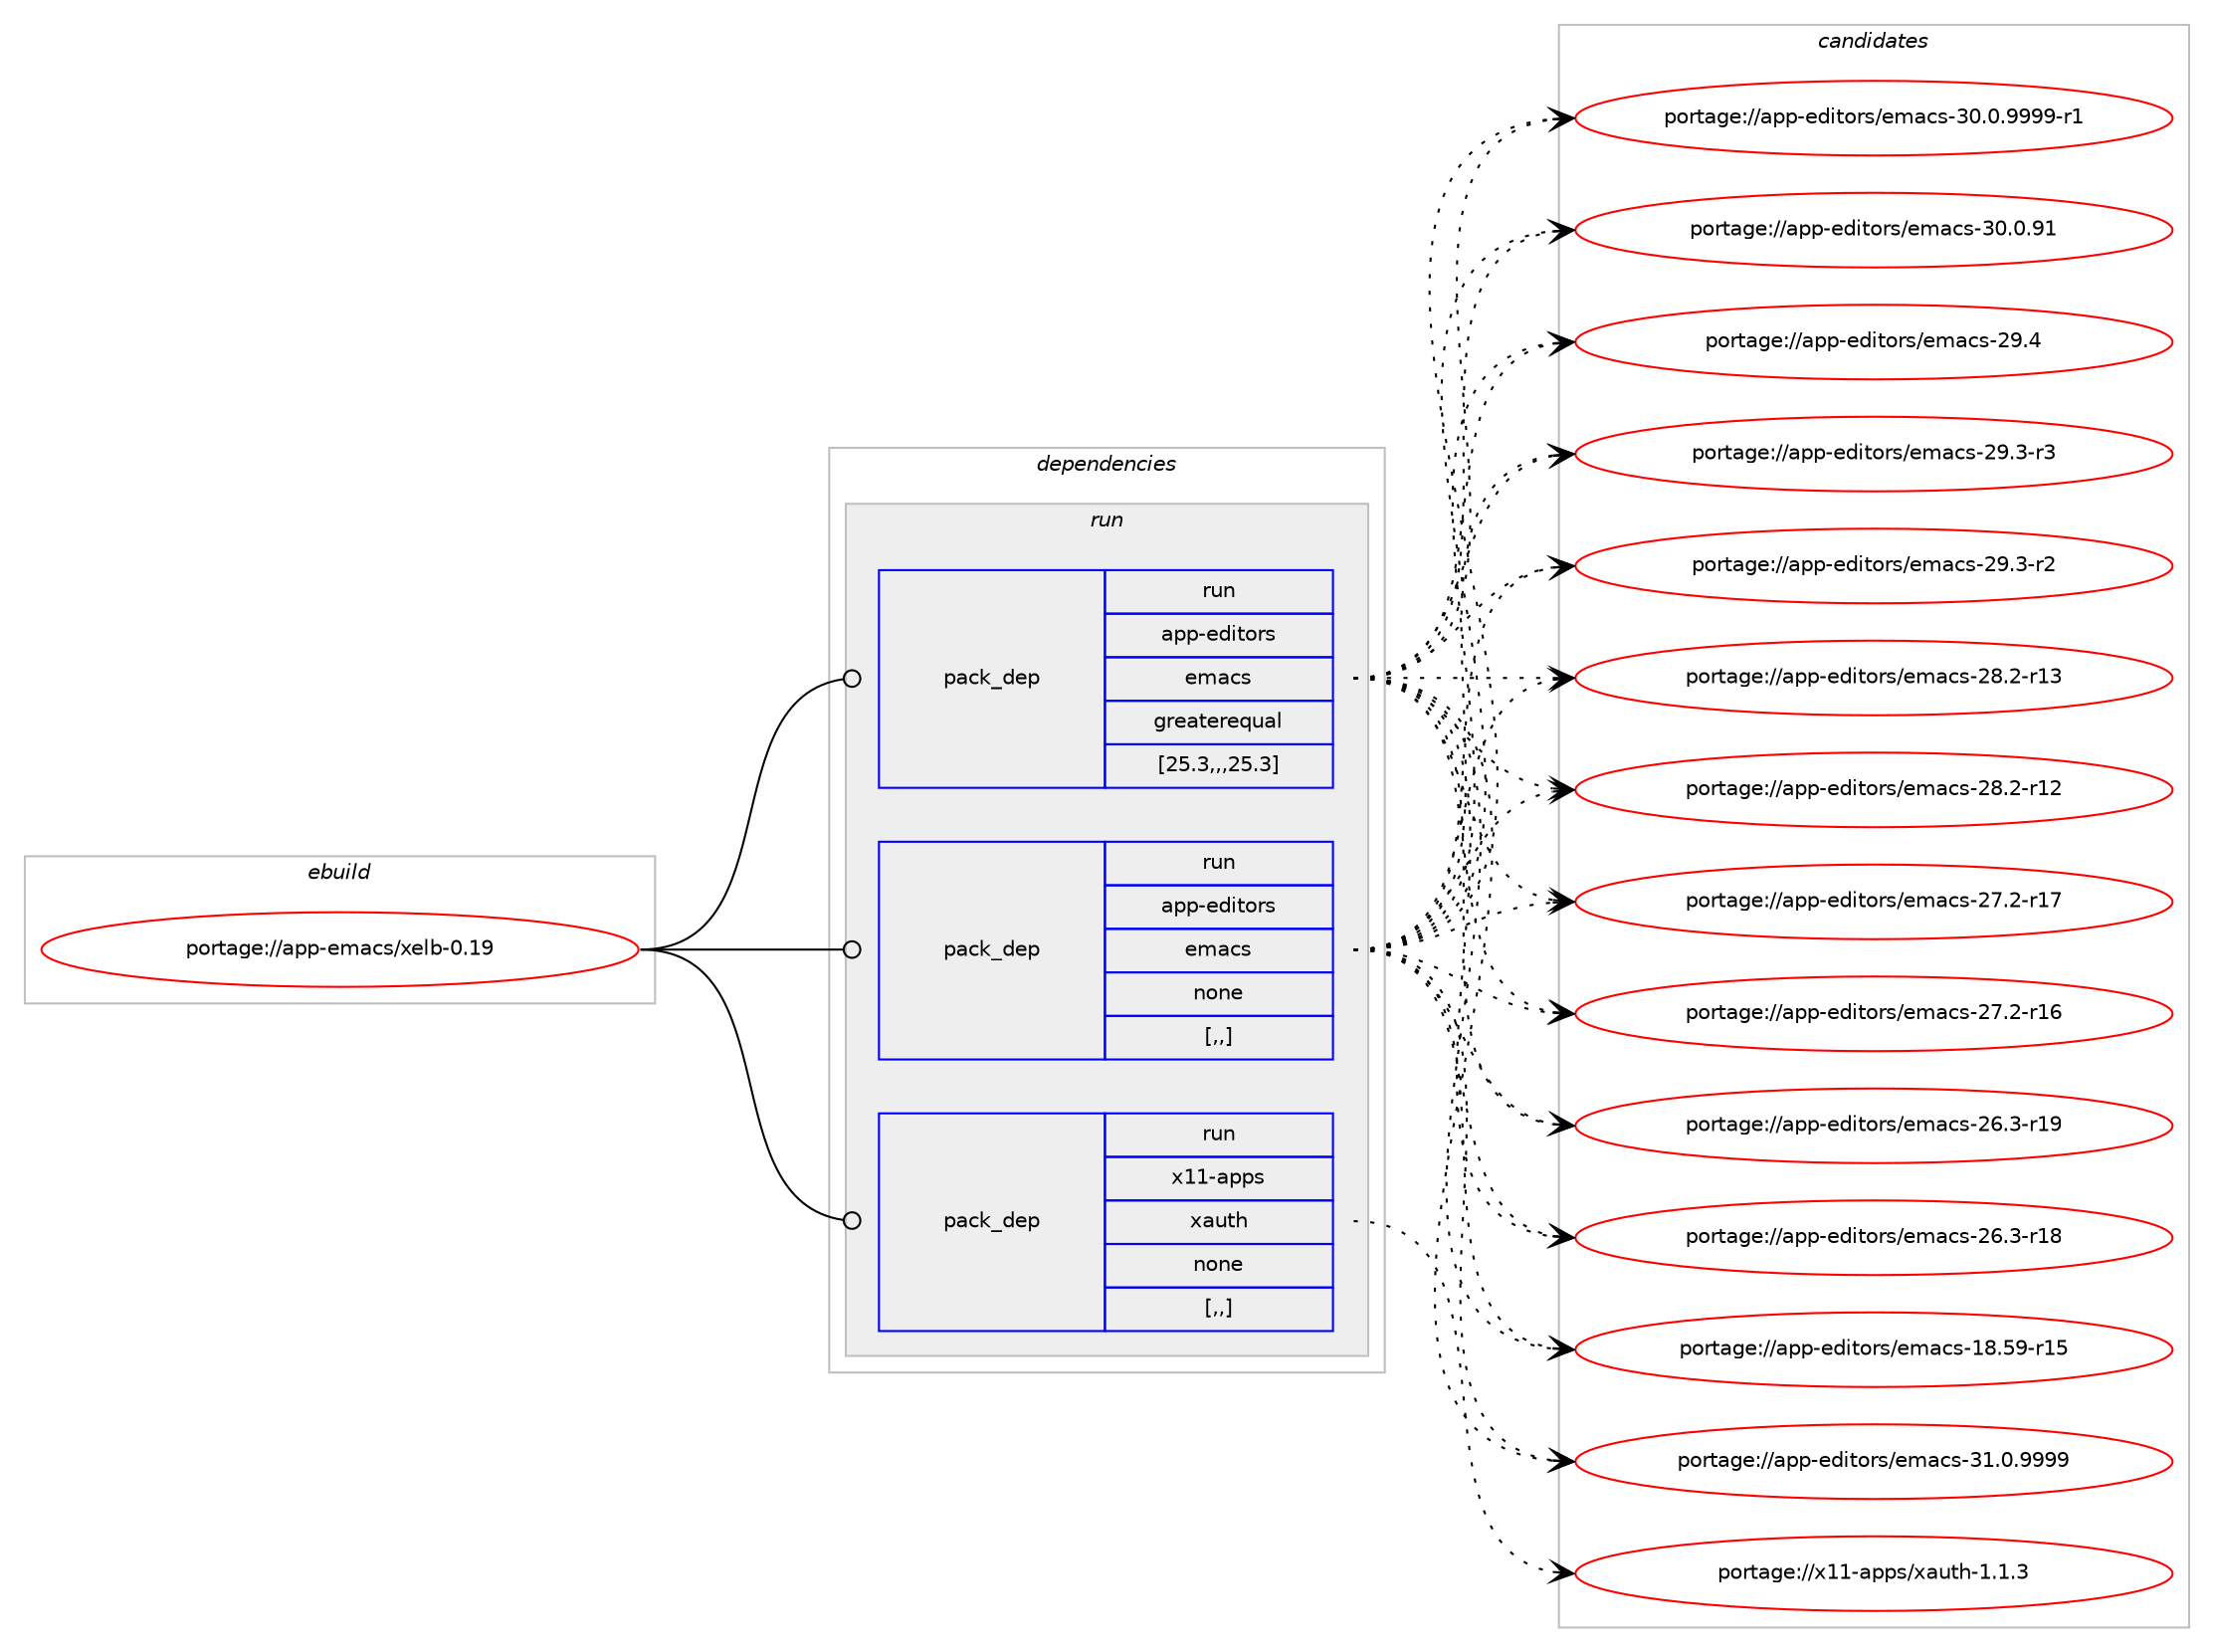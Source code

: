 digraph prolog {

# *************
# Graph options
# *************

newrank=true;
concentrate=true;
compound=true;
graph [rankdir=LR,fontname=Helvetica,fontsize=10,ranksep=1.5];#, ranksep=2.5, nodesep=0.2];
edge  [arrowhead=vee];
node  [fontname=Helvetica,fontsize=10];

# **********
# The ebuild
# **********

subgraph cluster_leftcol {
color=gray;
label=<<i>ebuild</i>>;
id [label="portage://app-emacs/xelb-0.19", color=red, width=4, href="../app-emacs/xelb-0.19.svg"];
}

# ****************
# The dependencies
# ****************

subgraph cluster_midcol {
color=gray;
label=<<i>dependencies</i>>;
subgraph cluster_compile {
fillcolor="#eeeeee";
style=filled;
label=<<i>compile</i>>;
}
subgraph cluster_compileandrun {
fillcolor="#eeeeee";
style=filled;
label=<<i>compile and run</i>>;
}
subgraph cluster_run {
fillcolor="#eeeeee";
style=filled;
label=<<i>run</i>>;
subgraph pack377422 {
dependency517309 [label=<<TABLE BORDER="0" CELLBORDER="1" CELLSPACING="0" CELLPADDING="4" WIDTH="220"><TR><TD ROWSPAN="6" CELLPADDING="30">pack_dep</TD></TR><TR><TD WIDTH="110">run</TD></TR><TR><TD>app-editors</TD></TR><TR><TD>emacs</TD></TR><TR><TD>greaterequal</TD></TR><TR><TD>[25.3,,,25.3]</TD></TR></TABLE>>, shape=none, color=blue];
}
id:e -> dependency517309:w [weight=20,style="solid",arrowhead="odot"];
subgraph pack377423 {
dependency517310 [label=<<TABLE BORDER="0" CELLBORDER="1" CELLSPACING="0" CELLPADDING="4" WIDTH="220"><TR><TD ROWSPAN="6" CELLPADDING="30">pack_dep</TD></TR><TR><TD WIDTH="110">run</TD></TR><TR><TD>app-editors</TD></TR><TR><TD>emacs</TD></TR><TR><TD>none</TD></TR><TR><TD>[,,]</TD></TR></TABLE>>, shape=none, color=blue];
}
id:e -> dependency517310:w [weight=20,style="solid",arrowhead="odot"];
subgraph pack377424 {
dependency517311 [label=<<TABLE BORDER="0" CELLBORDER="1" CELLSPACING="0" CELLPADDING="4" WIDTH="220"><TR><TD ROWSPAN="6" CELLPADDING="30">pack_dep</TD></TR><TR><TD WIDTH="110">run</TD></TR><TR><TD>x11-apps</TD></TR><TR><TD>xauth</TD></TR><TR><TD>none</TD></TR><TR><TD>[,,]</TD></TR></TABLE>>, shape=none, color=blue];
}
id:e -> dependency517311:w [weight=20,style="solid",arrowhead="odot"];
}
}

# **************
# The candidates
# **************

subgraph cluster_choices {
rank=same;
color=gray;
label=<<i>candidates</i>>;

subgraph choice377422 {
color=black;
nodesep=1;
choice971121124510110010511611111411547101109979911545514946484657575757 [label="portage://app-editors/emacs-31.0.9999", color=red, width=4,href="../app-editors/emacs-31.0.9999.svg"];
choice9711211245101100105116111114115471011099799115455148464846575757574511449 [label="portage://app-editors/emacs-30.0.9999-r1", color=red, width=4,href="../app-editors/emacs-30.0.9999-r1.svg"];
choice97112112451011001051161111141154710110997991154551484648465749 [label="portage://app-editors/emacs-30.0.91", color=red, width=4,href="../app-editors/emacs-30.0.91.svg"];
choice97112112451011001051161111141154710110997991154550574652 [label="portage://app-editors/emacs-29.4", color=red, width=4,href="../app-editors/emacs-29.4.svg"];
choice971121124510110010511611111411547101109979911545505746514511451 [label="portage://app-editors/emacs-29.3-r3", color=red, width=4,href="../app-editors/emacs-29.3-r3.svg"];
choice971121124510110010511611111411547101109979911545505746514511450 [label="portage://app-editors/emacs-29.3-r2", color=red, width=4,href="../app-editors/emacs-29.3-r2.svg"];
choice97112112451011001051161111141154710110997991154550564650451144951 [label="portage://app-editors/emacs-28.2-r13", color=red, width=4,href="../app-editors/emacs-28.2-r13.svg"];
choice97112112451011001051161111141154710110997991154550564650451144950 [label="portage://app-editors/emacs-28.2-r12", color=red, width=4,href="../app-editors/emacs-28.2-r12.svg"];
choice97112112451011001051161111141154710110997991154550554650451144955 [label="portage://app-editors/emacs-27.2-r17", color=red, width=4,href="../app-editors/emacs-27.2-r17.svg"];
choice97112112451011001051161111141154710110997991154550554650451144954 [label="portage://app-editors/emacs-27.2-r16", color=red, width=4,href="../app-editors/emacs-27.2-r16.svg"];
choice97112112451011001051161111141154710110997991154550544651451144957 [label="portage://app-editors/emacs-26.3-r19", color=red, width=4,href="../app-editors/emacs-26.3-r19.svg"];
choice97112112451011001051161111141154710110997991154550544651451144956 [label="portage://app-editors/emacs-26.3-r18", color=red, width=4,href="../app-editors/emacs-26.3-r18.svg"];
choice9711211245101100105116111114115471011099799115454956465357451144953 [label="portage://app-editors/emacs-18.59-r15", color=red, width=4,href="../app-editors/emacs-18.59-r15.svg"];
dependency517309:e -> choice971121124510110010511611111411547101109979911545514946484657575757:w [style=dotted,weight="100"];
dependency517309:e -> choice9711211245101100105116111114115471011099799115455148464846575757574511449:w [style=dotted,weight="100"];
dependency517309:e -> choice97112112451011001051161111141154710110997991154551484648465749:w [style=dotted,weight="100"];
dependency517309:e -> choice97112112451011001051161111141154710110997991154550574652:w [style=dotted,weight="100"];
dependency517309:e -> choice971121124510110010511611111411547101109979911545505746514511451:w [style=dotted,weight="100"];
dependency517309:e -> choice971121124510110010511611111411547101109979911545505746514511450:w [style=dotted,weight="100"];
dependency517309:e -> choice97112112451011001051161111141154710110997991154550564650451144951:w [style=dotted,weight="100"];
dependency517309:e -> choice97112112451011001051161111141154710110997991154550564650451144950:w [style=dotted,weight="100"];
dependency517309:e -> choice97112112451011001051161111141154710110997991154550554650451144955:w [style=dotted,weight="100"];
dependency517309:e -> choice97112112451011001051161111141154710110997991154550554650451144954:w [style=dotted,weight="100"];
dependency517309:e -> choice97112112451011001051161111141154710110997991154550544651451144957:w [style=dotted,weight="100"];
dependency517309:e -> choice97112112451011001051161111141154710110997991154550544651451144956:w [style=dotted,weight="100"];
dependency517309:e -> choice9711211245101100105116111114115471011099799115454956465357451144953:w [style=dotted,weight="100"];
}
subgraph choice377423 {
color=black;
nodesep=1;
choice971121124510110010511611111411547101109979911545514946484657575757 [label="portage://app-editors/emacs-31.0.9999", color=red, width=4,href="../app-editors/emacs-31.0.9999.svg"];
choice9711211245101100105116111114115471011099799115455148464846575757574511449 [label="portage://app-editors/emacs-30.0.9999-r1", color=red, width=4,href="../app-editors/emacs-30.0.9999-r1.svg"];
choice97112112451011001051161111141154710110997991154551484648465749 [label="portage://app-editors/emacs-30.0.91", color=red, width=4,href="../app-editors/emacs-30.0.91.svg"];
choice97112112451011001051161111141154710110997991154550574652 [label="portage://app-editors/emacs-29.4", color=red, width=4,href="../app-editors/emacs-29.4.svg"];
choice971121124510110010511611111411547101109979911545505746514511451 [label="portage://app-editors/emacs-29.3-r3", color=red, width=4,href="../app-editors/emacs-29.3-r3.svg"];
choice971121124510110010511611111411547101109979911545505746514511450 [label="portage://app-editors/emacs-29.3-r2", color=red, width=4,href="../app-editors/emacs-29.3-r2.svg"];
choice97112112451011001051161111141154710110997991154550564650451144951 [label="portage://app-editors/emacs-28.2-r13", color=red, width=4,href="../app-editors/emacs-28.2-r13.svg"];
choice97112112451011001051161111141154710110997991154550564650451144950 [label="portage://app-editors/emacs-28.2-r12", color=red, width=4,href="../app-editors/emacs-28.2-r12.svg"];
choice97112112451011001051161111141154710110997991154550554650451144955 [label="portage://app-editors/emacs-27.2-r17", color=red, width=4,href="../app-editors/emacs-27.2-r17.svg"];
choice97112112451011001051161111141154710110997991154550554650451144954 [label="portage://app-editors/emacs-27.2-r16", color=red, width=4,href="../app-editors/emacs-27.2-r16.svg"];
choice97112112451011001051161111141154710110997991154550544651451144957 [label="portage://app-editors/emacs-26.3-r19", color=red, width=4,href="../app-editors/emacs-26.3-r19.svg"];
choice97112112451011001051161111141154710110997991154550544651451144956 [label="portage://app-editors/emacs-26.3-r18", color=red, width=4,href="../app-editors/emacs-26.3-r18.svg"];
choice9711211245101100105116111114115471011099799115454956465357451144953 [label="portage://app-editors/emacs-18.59-r15", color=red, width=4,href="../app-editors/emacs-18.59-r15.svg"];
dependency517310:e -> choice971121124510110010511611111411547101109979911545514946484657575757:w [style=dotted,weight="100"];
dependency517310:e -> choice9711211245101100105116111114115471011099799115455148464846575757574511449:w [style=dotted,weight="100"];
dependency517310:e -> choice97112112451011001051161111141154710110997991154551484648465749:w [style=dotted,weight="100"];
dependency517310:e -> choice97112112451011001051161111141154710110997991154550574652:w [style=dotted,weight="100"];
dependency517310:e -> choice971121124510110010511611111411547101109979911545505746514511451:w [style=dotted,weight="100"];
dependency517310:e -> choice971121124510110010511611111411547101109979911545505746514511450:w [style=dotted,weight="100"];
dependency517310:e -> choice97112112451011001051161111141154710110997991154550564650451144951:w [style=dotted,weight="100"];
dependency517310:e -> choice97112112451011001051161111141154710110997991154550564650451144950:w [style=dotted,weight="100"];
dependency517310:e -> choice97112112451011001051161111141154710110997991154550554650451144955:w [style=dotted,weight="100"];
dependency517310:e -> choice97112112451011001051161111141154710110997991154550554650451144954:w [style=dotted,weight="100"];
dependency517310:e -> choice97112112451011001051161111141154710110997991154550544651451144957:w [style=dotted,weight="100"];
dependency517310:e -> choice97112112451011001051161111141154710110997991154550544651451144956:w [style=dotted,weight="100"];
dependency517310:e -> choice9711211245101100105116111114115471011099799115454956465357451144953:w [style=dotted,weight="100"];
}
subgraph choice377424 {
color=black;
nodesep=1;
choice120494945971121121154712097117116104454946494651 [label="portage://x11-apps/xauth-1.1.3", color=red, width=4,href="../x11-apps/xauth-1.1.3.svg"];
dependency517311:e -> choice120494945971121121154712097117116104454946494651:w [style=dotted,weight="100"];
}
}

}
